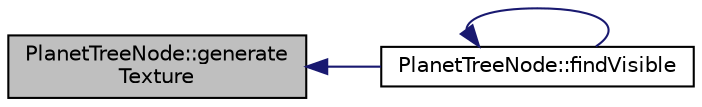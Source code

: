 digraph "PlanetTreeNode::generateTexture"
{
  edge [fontname="Helvetica",fontsize="10",labelfontname="Helvetica",labelfontsize="10"];
  node [fontname="Helvetica",fontsize="10",shape=record];
  rankdir="LR";
  Node1 [label="PlanetTreeNode::generate\lTexture",height=0.2,width=0.4,color="black", fillcolor="grey75", style="filled" fontcolor="black"];
  Node1 -> Node2 [dir="back",color="midnightblue",fontsize="10",style="solid"];
  Node2 [label="PlanetTreeNode::findVisible",height=0.2,width=0.4,color="black", fillcolor="white", style="filled",URL="$class_planet_tree_node.html#a7e08300b24c7656d04debb88f07c9cfe"];
  Node2 -> Node2 [dir="back",color="midnightblue",fontsize="10",style="solid"];
}
